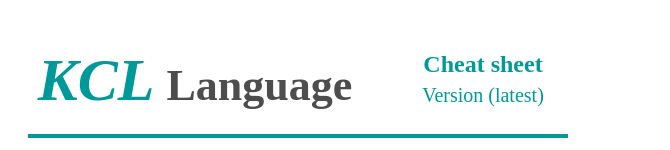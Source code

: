 <mxfile version="14.9.6" type="device"><diagram id="3EeHGiQNWvBnkgaa5mgs" name="第 1 页"><mxGraphModel dx="894" dy="672" grid="1" gridSize="10" guides="1" tooltips="1" connect="1" arrows="1" fold="1" page="1" pageScale="1" pageWidth="583" pageHeight="827" math="0" shadow="0"><root><mxCell id="0"/><mxCell id="1" parent="0"/><mxCell id="fYvzvaZQ-a4u3vgH43xh-4" value="&lt;span style=&quot;text-align: left ; background-color: rgb(255 , 255 , 255)&quot;&gt;&lt;font size=&quot;1&quot;&gt;&lt;font color=&quot;#4d4d4d&quot; style=&quot;font-family: &amp;#34;lucida console&amp;#34; ; font-weight: bold ; font-size: 24px&quot;&gt;&amp;nbsp;&lt;/font&gt;&lt;i&gt;&lt;font color=&quot;#009999&quot; style=&quot;font-size: 30px&quot; face=&quot;Comic Sans MS&quot;&gt;&lt;b&gt;KCL&lt;/b&gt;&lt;/font&gt;&lt;/i&gt;&lt;font color=&quot;#4d4d4d&quot; style=&quot;font-family: &amp;#34;lucida console&amp;#34; ; font-weight: bold ; font-size: 24px&quot;&gt; &lt;/font&gt;&lt;font color=&quot;#4d4d4d&quot; style=&quot;font-weight: bold ; font-size: 22px&quot; face=&quot;Comic Sans MS&quot;&gt;Language&lt;/font&gt;&lt;/font&gt;&lt;/span&gt;" style="text;html=1;strokeColor=none;fillColor=none;align=center;verticalAlign=middle;whiteSpace=wrap;rounded=0;" parent="1" vertex="1"><mxGeometry x="76" y="261" width="189" height="28" as="geometry"/></mxCell><mxCell id="fYvzvaZQ-a4u3vgH43xh-5" value="&lt;font face=&quot;Comic Sans MS&quot; color=&quot;#009999&quot;&gt;&lt;b&gt;Cheat sheet&lt;/b&gt;&lt;br&gt;&lt;font style=&quot;font-size: 10px&quot;&gt;Version (latest)&lt;/font&gt;&lt;/font&gt;" style="text;html=1;strokeColor=none;fillColor=none;align=center;verticalAlign=middle;whiteSpace=wrap;rounded=0;" parent="1" vertex="1"><mxGeometry x="265" y="255" width="105" height="40" as="geometry"/></mxCell><mxCell id="wZAhP2FmoncvRLviTSTc-3" value="" style="endArrow=none;html=1;strokeColor=#009999;strokeWidth=2;" edge="1" parent="1"><mxGeometry width="50" height="50" relative="1" as="geometry"><mxPoint x="90" y="304" as="sourcePoint"/><mxPoint x="360" y="304" as="targetPoint"/></mxGeometry></mxCell><mxCell id="wZAhP2FmoncvRLviTSTc-4" value="&amp;nbsp; &amp;nbsp; &amp;nbsp; &amp;nbsp;&amp;nbsp;" style="text;html=1;strokeColor=none;fillColor=none;align=center;verticalAlign=middle;whiteSpace=wrap;rounded=0;" vertex="1" parent="1"><mxGeometry x="360" y="261" width="50" height="49" as="geometry"/></mxCell><mxCell id="wZAhP2FmoncvRLviTSTc-5" value="&amp;nbsp;&amp;nbsp;" style="text;html=1;strokeColor=none;fillColor=none;align=center;verticalAlign=middle;whiteSpace=wrap;rounded=0;" vertex="1" parent="1"><mxGeometry x="102" y="236" width="189.5" height="19" as="geometry"/></mxCell></root></mxGraphModel></diagram></mxfile>